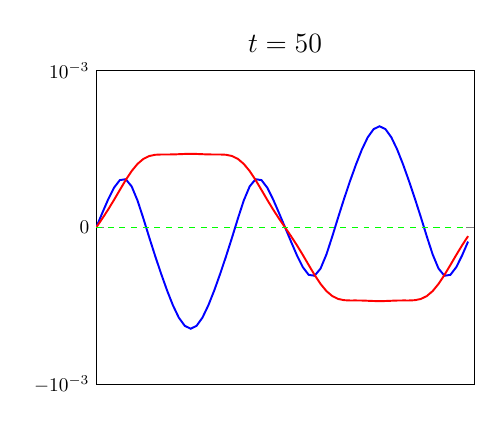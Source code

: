 \begin{tikzpicture}[scale=0.7]


\begin{axis}[
    xmin = 0,
    xmax = 6.283,
    xtick = \empty,
    ymin = -0.001,
    ymax = +0.001,
    ytick = {-0.001,0,0.001},
    yticklabels = {$-10^{-3}$,$0$,$10^{-3}$},
    scaled y ticks = false,
    title = {\Large $t = 50$},
  ]

\addplot[blue, line width=1pt] coordinates{
(0.0e+00,-5.692e-12)
(9.818e-02,8.992e-05)
(1.964e-01,1.769e-04)
(2.945e-01,2.526e-04)
(3.927e-01,3.018e-04)
(4.909e-01,3.077e-04)
(5.891e-01,2.62e-04)
(6.872e-01,1.718e-04)
(7.854e-01,5.637e-05)
(8.836e-01,-6.533e-05)
(9.818e-01,-1.832e-04)
(1.08e+00,-2.951e-04)
(1.178e+00,-4.006e-04)
(1.276e+00,-4.961e-04)
(1.374e+00,-5.745e-04)
(1.473e+00,-6.268e-04)
(1.571e+00,-6.452e-04)
(1.669e+00,-6.268e-04)
(1.767e+00,-5.745e-04)
(1.865e+00,-4.961e-04)
(1.964e+00,-4.006e-04)
(2.062e+00,-2.951e-04)
(2.16e+00,-1.832e-04)
(2.258e+00,-6.533e-05)
(2.356e+00,5.637e-05)
(2.454e+00,1.718e-04)
(2.553e+00,2.62e-04)
(2.651e+00,3.077e-04)
(2.749e+00,3.018e-04)
(2.847e+00,2.526e-04)
(2.945e+00,1.769e-04)
(3.043e+00,8.992e-05)
(3.142e+00,-2.66e-12)
(3.24e+00,-8.992e-05)
(3.338e+00,-1.769e-04)
(3.436e+00,-2.526e-04)
(3.534e+00,-3.018e-04)
(3.632e+00,-3.077e-04)
(3.731e+00,-2.62e-04)
(3.829e+00,-1.718e-04)
(3.927e+00,-5.637e-05)
(4.025e+00,6.533e-05)
(4.123e+00,1.832e-04)
(4.221e+00,2.951e-04)
(4.32e+00,4.006e-04)
(4.418e+00,4.961e-04)
(4.516e+00,5.745e-04)
(4.614e+00,6.268e-04)
(4.712e+00,6.452e-04)
(4.811e+00,6.268e-04)
(4.909e+00,5.745e-04)
(5.007e+00,4.961e-04)
(5.105e+00,4.006e-04)
(5.203e+00,2.951e-04)
(5.301e+00,1.832e-04)
(5.4e+00,6.533e-05)
(5.498e+00,-5.637e-05)
(5.596e+00,-1.718e-04)
(5.694e+00,-2.62e-04)
(5.792e+00,-3.077e-04)
(5.891e+00,-3.018e-04)
(5.989e+00,-2.526e-04)
(6.087e+00,-1.769e-04)
(6.185e+00,-8.992e-05)
};

\addplot[red, line width=1pt] coordinates{
(0.0e+00,2.364e-17)
(9.818e-02,5.513e-05)
(1.964e-01,1.13e-04)
(2.945e-01,1.748e-04)
(3.927e-01,2.391e-04)
(4.909e-01,3.024e-04)
(5.891e-01,3.594e-04)
(6.872e-01,4.053e-04)
(7.854e-01,4.372e-04)
(8.836e-01,4.555e-04)
(9.818e-01,4.633e-04)
(1.08e+00,4.652e-04)
(1.178e+00,4.651e-04)
(1.276e+00,4.655e-04)
(1.374e+00,4.67e-04)
(1.473e+00,4.686e-04)
(1.571e+00,4.694e-04)
(1.669e+00,4.686e-04)
(1.767e+00,4.67e-04)
(1.865e+00,4.655e-04)
(1.964e+00,4.651e-04)
(2.062e+00,4.652e-04)
(2.16e+00,4.633e-04)
(2.258e+00,4.555e-04)
(2.356e+00,4.372e-04)
(2.454e+00,4.053e-04)
(2.553e+00,3.594e-04)
(2.651e+00,3.024e-04)
(2.749e+00,2.391e-04)
(2.847e+00,1.748e-04)
(2.945e+00,1.13e-04)
(3.043e+00,5.513e-05)
(3.142e+00,-1.042e-16)
(3.24e+00,-5.513e-05)
(3.338e+00,-1.13e-04)
(3.436e+00,-1.748e-04)
(3.534e+00,-2.391e-04)
(3.632e+00,-3.024e-04)
(3.731e+00,-3.594e-04)
(3.829e+00,-4.053e-04)
(3.927e+00,-4.372e-04)
(4.025e+00,-4.555e-04)
(4.123e+00,-4.633e-04)
(4.221e+00,-4.652e-04)
(4.32e+00,-4.651e-04)
(4.418e+00,-4.655e-04)
(4.516e+00,-4.67e-04)
(4.614e+00,-4.686e-04)
(4.712e+00,-4.694e-04)
(4.811e+00,-4.686e-04)
(4.909e+00,-4.67e-04)
(5.007e+00,-4.655e-04)
(5.105e+00,-4.651e-04)
(5.203e+00,-4.652e-04)
(5.301e+00,-4.633e-04)
(5.4e+00,-4.555e-04)
(5.498e+00,-4.372e-04)
(5.596e+00,-4.053e-04)
(5.694e+00,-3.594e-04)
(5.792e+00,-3.024e-04)
(5.891e+00,-2.391e-04)
(5.989e+00,-1.748e-04)
(6.087e+00,-1.13e-04)
(6.185e+00,-5.513e-05)
};

\addplot[green, dashed, line width=1pt] coordinates{
(0.0e+00,2.192e-12)
(9.818e-02,-1.705e-12)
(1.964e-01,2.464e-12)
(2.945e-01,-1.072e-12)
(3.927e-01,1.875e-12)
(4.909e-01,-8.245e-13)
(5.891e-01,7.778e-13)
(6.872e-01,-1.904e-12)
(7.854e-01,-9.145e-13)
(8.836e-01,-2.628e-12)
(9.818e-01,-2.133e-12)
(1.08e+00,-3.166e-12)
(1.178e+00,-2.414e-12)
(1.276e+00,-3.543e-12)
(1.374e+00,-2.799e-12)
(1.473e+00,-3.84e-12)
(1.571e+00,-3.046e-12)
(1.669e+00,-3.824e-12)
(1.767e+00,-2.853e-12)
(1.865e+00,-3.445e-12)
(1.964e+00,-2.437e-12)
(2.062e+00,-3.144e-12)
(2.16e+00,-2.071e-12)
(2.258e+00,-2.759e-12)
(2.356e+00,-1.014e-12)
(2.454e+00,-1.744e-12)
(2.553e+00,4.955e-13)
(2.651e+00,-6.578e-13)
(2.749e+00,1.745e-12)
(2.847e+00,-1.284e-13)
(2.945e+00,1.058e-12)
(3.043e+00,-6.472e-14)
(3.142e+00,2.934e-13)
(3.24e+00,-8.136e-13)
(3.338e+00,1.86e-13)
(3.436e+00,-1.522e-12)
(3.534e+00,5.233e-13)
(3.632e+00,-1.473e-12)
(3.731e+00,1.225e-12)
(3.829e+00,1.961e-13)
(3.927e+00,2.359e-12)
(4.025e+00,1.468e-12)
(4.123e+00,3.182e-12)
(4.221e+00,2.087e-12)
(4.32e+00,3.455e-12)
(4.418e+00,2.562e-12)
(4.516e+00,3.762e-12)
(4.614e+00,2.942e-12)
(4.712e+00,3.95e-12)
(4.811e+00,2.944e-12)
(4.909e+00,3.735e-12)
(5.007e+00,2.536e-12)
(5.105e+00,3.373e-12)
(5.203e+00,2.321e-12)
(5.301e+00,2.983e-12)
(5.4e+00,1.76e-12)
(5.498e+00,2.026e-12)
(5.596e+00,4.527e-13)
(5.694e+00,8.054e-13)
(5.792e+00,-7.804e-13)
(5.891e+00,-4.242e-14)
(5.989e+00,-1.859e-12)
(6.087e+00,1.483e-12)
(6.185e+00,-2.55e-12)
};

\end{axis}

\end{tikzpicture}
